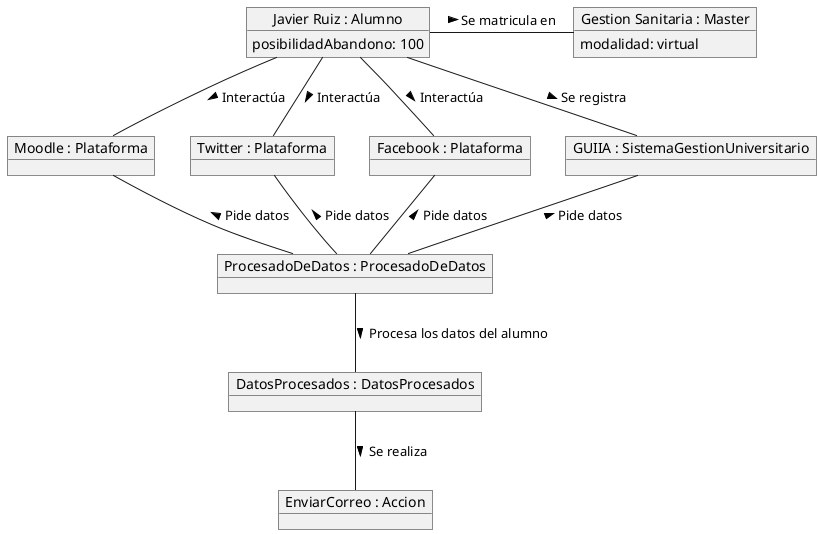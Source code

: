 @startuml Objetos

object "Javier Ruiz : Alumno" as Alumno{
posibilidadAbandono: 100
}

object "ProcesadoDeDatos : ProcesadoDeDatos" as ProcesadoDeDatos
object "Moodle : Plataforma" as Plataforma1
object "Twitter : Plataforma" as Plataforma2
object "Facebook : Plataforma" as Plataforma3
object "GUIIA : SistemaGestionUniversitario" as SistemaGestionUniversitario

object "Gestion Sanitaria : Master" as Master {
modalidad: virtual 
}

object "DatosProcesados : DatosProcesados" as DatosProcesados
object "EnviarCorreo : Accion" as Accion

Alumno -r- Master : Se matricula en >
Alumno -- Plataforma1 : Interactúa > 
Alumno -- Plataforma2 : Interactúa > 
Alumno -- Plataforma3 : Interactúa > 
Alumno -d- SistemaGestionUniversitario : Se registra >

ProcesadoDeDatos -- DatosProcesados : Procesa los datos del alumno >

SistemaGestionUniversitario -- ProcesadoDeDatos : Pide datos <
Plataforma1 -- ProcesadoDeDatos : Pide datos <
Plataforma2 -- ProcesadoDeDatos : Pide datos <
Plataforma3 -- ProcesadoDeDatos : Pide datos <

DatosProcesados -- Accion : Se realiza >

@enduml